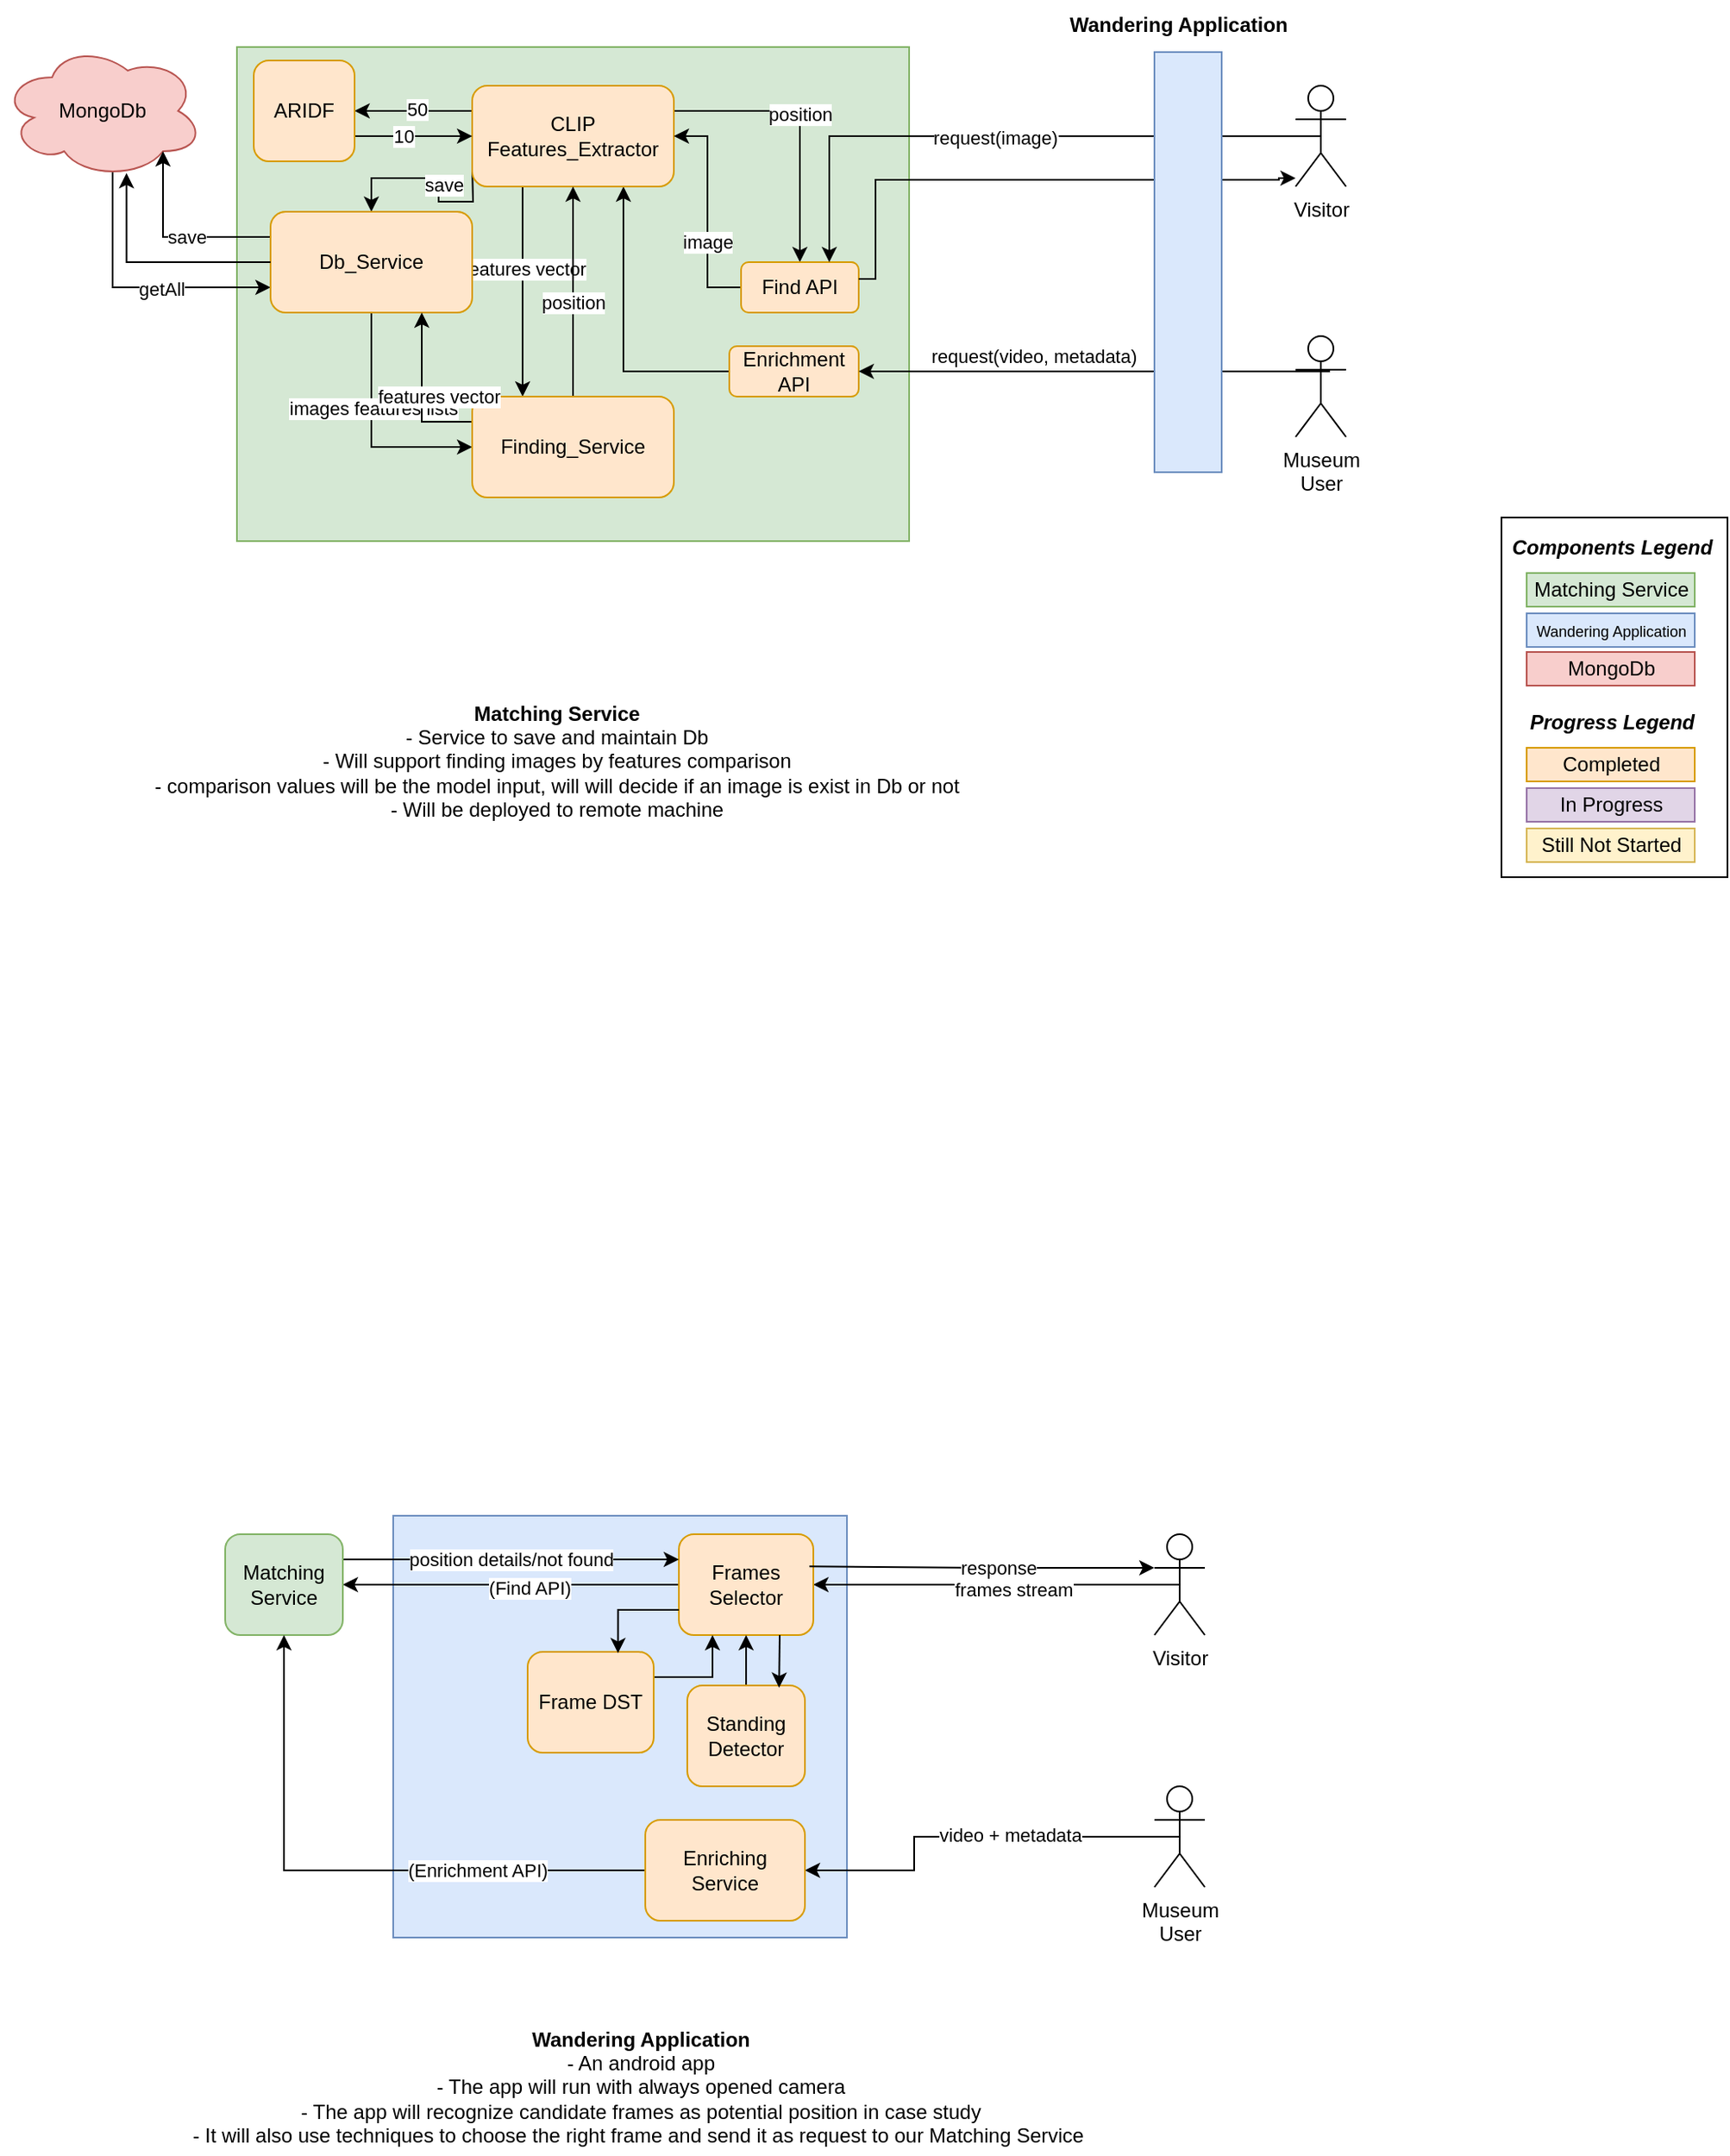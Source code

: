 <mxfile version="24.2.1" type="device">
  <diagram name="Page-1" id="JIaNkgiCzvVeO8p57qoH">
    <mxGraphModel dx="454" dy="276" grid="1" gridSize="10" guides="1" tooltips="1" connect="1" arrows="1" fold="1" page="1" pageScale="1" pageWidth="1100" pageHeight="850" math="0" shadow="0">
      <root>
        <mxCell id="0" />
        <mxCell id="1" parent="0" />
        <mxCell id="aAx3geAPwPNtpEpLxKi6-29" value="" style="rounded=0;whiteSpace=wrap;html=1;" parent="1" vertex="1">
          <mxGeometry x="922.5" y="376" width="134.5" height="214" as="geometry" />
        </mxCell>
        <mxCell id="SWO4_CQ2K6IpAY5ICTvV-1" value="" style="rounded=0;whiteSpace=wrap;html=1;fillColor=#d5e8d4;strokeColor=#82b366;" parent="1" vertex="1">
          <mxGeometry x="170" y="96" width="400" height="294" as="geometry" />
        </mxCell>
        <mxCell id="jeYrzgL52TKZ-cJUXlaM-22" style="edgeStyle=orthogonalEdgeStyle;rounded=0;orthogonalLoop=1;jettySize=auto;html=1;exitX=0;exitY=0.5;exitDx=0;exitDy=0;entryX=0.75;entryY=1;entryDx=0;entryDy=0;" parent="1" source="SWO4_CQ2K6IpAY5ICTvV-2" target="SWO4_CQ2K6IpAY5ICTvV-3" edge="1">
          <mxGeometry relative="1" as="geometry" />
        </mxCell>
        <mxCell id="SWO4_CQ2K6IpAY5ICTvV-2" value="Enrichment API" style="rounded=1;whiteSpace=wrap;html=1;fillColor=#ffe6cc;strokeColor=#d79b00;" parent="1" vertex="1">
          <mxGeometry x="463" y="274" width="77" height="30" as="geometry" />
        </mxCell>
        <mxCell id="jeYrzgL52TKZ-cJUXlaM-16" style="edgeStyle=orthogonalEdgeStyle;rounded=0;orthogonalLoop=1;jettySize=auto;html=1;exitX=0;exitY=0.75;exitDx=0;exitDy=0;entryX=0.5;entryY=0;entryDx=0;entryDy=0;" parent="1" target="jeYrzgL52TKZ-cJUXlaM-14" edge="1">
          <mxGeometry relative="1" as="geometry">
            <mxPoint x="310" y="167" as="sourcePoint" />
            <mxPoint x="250" y="190" as="targetPoint" />
          </mxGeometry>
        </mxCell>
        <mxCell id="jeYrzgL52TKZ-cJUXlaM-17" value="save" style="edgeLabel;html=1;align=center;verticalAlign=middle;resizable=0;points=[];" parent="jeYrzgL52TKZ-cJUXlaM-16" vertex="1" connectable="0">
          <mxGeometry x="-0.099" y="-3" relative="1" as="geometry">
            <mxPoint as="offset" />
          </mxGeometry>
        </mxCell>
        <mxCell id="jeYrzgL52TKZ-cJUXlaM-28" style="edgeStyle=orthogonalEdgeStyle;rounded=0;orthogonalLoop=1;jettySize=auto;html=1;exitX=0.25;exitY=1;exitDx=0;exitDy=0;entryX=0.25;entryY=0;entryDx=0;entryDy=0;" parent="1" source="SWO4_CQ2K6IpAY5ICTvV-3" target="jeYrzgL52TKZ-cJUXlaM-23" edge="1">
          <mxGeometry relative="1" as="geometry" />
        </mxCell>
        <mxCell id="jeYrzgL52TKZ-cJUXlaM-29" value="features vector" style="edgeLabel;html=1;align=center;verticalAlign=middle;resizable=0;points=[];" parent="jeYrzgL52TKZ-cJUXlaM-28" vertex="1" connectable="0">
          <mxGeometry x="-0.225" y="1" relative="1" as="geometry">
            <mxPoint as="offset" />
          </mxGeometry>
        </mxCell>
        <mxCell id="aAx3geAPwPNtpEpLxKi6-23" style="edgeStyle=orthogonalEdgeStyle;rounded=0;orthogonalLoop=1;jettySize=auto;html=1;exitX=0;exitY=0.25;exitDx=0;exitDy=0;entryX=1;entryY=0.5;entryDx=0;entryDy=0;" parent="1" source="SWO4_CQ2K6IpAY5ICTvV-3" target="aAx3geAPwPNtpEpLxKi6-22" edge="1">
          <mxGeometry relative="1" as="geometry" />
        </mxCell>
        <mxCell id="X_xKO3n0p7QFG6H8g7f4-1" value="50" style="edgeLabel;html=1;align=center;verticalAlign=middle;resizable=0;points=[];" parent="aAx3geAPwPNtpEpLxKi6-23" vertex="1" connectable="0">
          <mxGeometry x="-0.037" y="-1" relative="1" as="geometry">
            <mxPoint as="offset" />
          </mxGeometry>
        </mxCell>
        <mxCell id="TtYh_yKNOY4xhojrQG97-11" style="edgeStyle=orthogonalEdgeStyle;rounded=0;orthogonalLoop=1;jettySize=auto;html=1;exitX=1;exitY=0.25;exitDx=0;exitDy=0;entryX=0.5;entryY=0;entryDx=0;entryDy=0;" edge="1" parent="1" source="SWO4_CQ2K6IpAY5ICTvV-3" target="jeYrzgL52TKZ-cJUXlaM-1">
          <mxGeometry relative="1" as="geometry" />
        </mxCell>
        <mxCell id="TtYh_yKNOY4xhojrQG97-14" value="position" style="edgeLabel;html=1;align=center;verticalAlign=middle;resizable=0;points=[];" vertex="1" connectable="0" parent="TtYh_yKNOY4xhojrQG97-11">
          <mxGeometry x="-0.075" relative="1" as="geometry">
            <mxPoint as="offset" />
          </mxGeometry>
        </mxCell>
        <mxCell id="SWO4_CQ2K6IpAY5ICTvV-3" value="&lt;div&gt;CLIP&lt;/div&gt;Features_Extractor" style="rounded=1;whiteSpace=wrap;html=1;fillColor=#ffe6cc;strokeColor=#d79b00;" parent="1" vertex="1">
          <mxGeometry x="310" y="119" width="120" height="60" as="geometry" />
        </mxCell>
        <mxCell id="jeYrzgL52TKZ-cJUXlaM-26" style="edgeStyle=orthogonalEdgeStyle;rounded=0;orthogonalLoop=1;jettySize=auto;html=1;exitX=0;exitY=0.5;exitDx=0;exitDy=0;entryX=1;entryY=0.5;entryDx=0;entryDy=0;" parent="1" source="jeYrzgL52TKZ-cJUXlaM-1" target="SWO4_CQ2K6IpAY5ICTvV-3" edge="1">
          <mxGeometry relative="1" as="geometry" />
        </mxCell>
        <mxCell id="jeYrzgL52TKZ-cJUXlaM-27" value="image" style="edgeLabel;html=1;align=center;verticalAlign=middle;resizable=0;points=[];" parent="jeYrzgL52TKZ-cJUXlaM-26" vertex="1" connectable="0">
          <mxGeometry x="-0.266" relative="1" as="geometry">
            <mxPoint as="offset" />
          </mxGeometry>
        </mxCell>
        <mxCell id="jeYrzgL52TKZ-cJUXlaM-1" value="Find API" style="rounded=1;whiteSpace=wrap;html=1;fillColor=#ffe6cc;strokeColor=#d79b00;" parent="1" vertex="1">
          <mxGeometry x="470" y="224" width="70" height="30" as="geometry" />
        </mxCell>
        <mxCell id="jeYrzgL52TKZ-cJUXlaM-10" style="edgeStyle=orthogonalEdgeStyle;rounded=0;orthogonalLoop=1;jettySize=auto;html=1;exitX=0;exitY=0.333;exitDx=0;exitDy=0;exitPerimeter=0;entryX=1;entryY=0.5;entryDx=0;entryDy=0;" parent="1" source="jeYrzgL52TKZ-cJUXlaM-3" target="SWO4_CQ2K6IpAY5ICTvV-2" edge="1">
          <mxGeometry relative="1" as="geometry">
            <mxPoint x="871" y="304" as="sourcePoint" />
            <mxPoint x="591" y="306" as="targetPoint" />
            <Array as="points">
              <mxPoint x="820" y="289" />
            </Array>
          </mxGeometry>
        </mxCell>
        <mxCell id="jeYrzgL52TKZ-cJUXlaM-11" value="request(video, metadata)" style="edgeLabel;html=1;align=center;verticalAlign=middle;resizable=0;points=[];" parent="jeYrzgL52TKZ-cJUXlaM-10" vertex="1" connectable="0">
          <mxGeometry x="0.134" y="-1" relative="1" as="geometry">
            <mxPoint x="-27" y="-8" as="offset" />
          </mxGeometry>
        </mxCell>
        <mxCell id="jeYrzgL52TKZ-cJUXlaM-3" value="Museum &lt;br&gt;User" style="shape=umlActor;verticalLabelPosition=bottom;verticalAlign=top;html=1;outlineConnect=0;" parent="1" vertex="1">
          <mxGeometry x="800" y="268" width="30" height="60" as="geometry" />
        </mxCell>
        <mxCell id="jeYrzgL52TKZ-cJUXlaM-8" style="edgeStyle=orthogonalEdgeStyle;rounded=0;orthogonalLoop=1;jettySize=auto;html=1;exitX=0.5;exitY=0.5;exitDx=0;exitDy=0;exitPerimeter=0;entryX=0.75;entryY=0;entryDx=0;entryDy=0;" parent="1" source="jeYrzgL52TKZ-cJUXlaM-4" target="jeYrzgL52TKZ-cJUXlaM-1" edge="1">
          <mxGeometry relative="1" as="geometry" />
        </mxCell>
        <mxCell id="jeYrzgL52TKZ-cJUXlaM-12" value="request(image)" style="edgeLabel;html=1;align=center;verticalAlign=middle;resizable=0;points=[];" parent="jeYrzgL52TKZ-cJUXlaM-8" vertex="1" connectable="0">
          <mxGeometry x="0.058" y="1" relative="1" as="geometry">
            <mxPoint as="offset" />
          </mxGeometry>
        </mxCell>
        <mxCell id="jeYrzgL52TKZ-cJUXlaM-4" value="Visitor" style="shape=umlActor;verticalLabelPosition=bottom;verticalAlign=top;html=1;outlineConnect=0;" parent="1" vertex="1">
          <mxGeometry x="800" y="119" width="30" height="60" as="geometry" />
        </mxCell>
        <mxCell id="leHTt67fQV5-XeI_YN6c-1" style="edgeStyle=orthogonalEdgeStyle;rounded=0;orthogonalLoop=1;jettySize=auto;html=1;exitX=0.55;exitY=0.95;exitDx=0;exitDy=0;exitPerimeter=0;entryX=0;entryY=0.75;entryDx=0;entryDy=0;" parent="1" source="jeYrzgL52TKZ-cJUXlaM-13" target="jeYrzgL52TKZ-cJUXlaM-14" edge="1">
          <mxGeometry relative="1" as="geometry">
            <Array as="points">
              <mxPoint x="96" y="239" />
            </Array>
          </mxGeometry>
        </mxCell>
        <mxCell id="leHTt67fQV5-XeI_YN6c-2" value="getAll" style="edgeLabel;html=1;align=center;verticalAlign=middle;resizable=0;points=[];" parent="leHTt67fQV5-XeI_YN6c-1" vertex="1" connectable="0">
          <mxGeometry x="0.2" y="-1" relative="1" as="geometry">
            <mxPoint as="offset" />
          </mxGeometry>
        </mxCell>
        <mxCell id="jeYrzgL52TKZ-cJUXlaM-13" value="MongoDb" style="ellipse;shape=cloud;whiteSpace=wrap;html=1;fillColor=#f8cecc;strokeColor=#b85450;" parent="1" vertex="1">
          <mxGeometry x="30" y="94" width="120" height="80" as="geometry" />
        </mxCell>
        <mxCell id="jeYrzgL52TKZ-cJUXlaM-18" style="edgeStyle=orthogonalEdgeStyle;rounded=0;orthogonalLoop=1;jettySize=auto;html=1;exitX=0;exitY=0.25;exitDx=0;exitDy=0;entryX=0.8;entryY=0.8;entryDx=0;entryDy=0;entryPerimeter=0;" parent="1" source="jeYrzgL52TKZ-cJUXlaM-14" target="jeYrzgL52TKZ-cJUXlaM-13" edge="1">
          <mxGeometry relative="1" as="geometry" />
        </mxCell>
        <mxCell id="jeYrzgL52TKZ-cJUXlaM-19" value="save" style="edgeLabel;html=1;align=center;verticalAlign=middle;resizable=0;points=[];" parent="jeYrzgL52TKZ-cJUXlaM-18" vertex="1" connectable="0">
          <mxGeometry x="-0.118" relative="1" as="geometry">
            <mxPoint as="offset" />
          </mxGeometry>
        </mxCell>
        <mxCell id="jeYrzgL52TKZ-cJUXlaM-25" style="edgeStyle=orthogonalEdgeStyle;rounded=0;orthogonalLoop=1;jettySize=auto;html=1;exitX=0.5;exitY=1;exitDx=0;exitDy=0;entryX=0;entryY=0.5;entryDx=0;entryDy=0;" parent="1" source="jeYrzgL52TKZ-cJUXlaM-14" target="jeYrzgL52TKZ-cJUXlaM-23" edge="1">
          <mxGeometry relative="1" as="geometry" />
        </mxCell>
        <mxCell id="jeYrzgL52TKZ-cJUXlaM-30" value="images features lists" style="edgeLabel;html=1;align=center;verticalAlign=middle;resizable=0;points=[];" parent="jeYrzgL52TKZ-cJUXlaM-25" vertex="1" connectable="0">
          <mxGeometry x="-0.188" y="1" relative="1" as="geometry">
            <mxPoint as="offset" />
          </mxGeometry>
        </mxCell>
        <mxCell id="jeYrzgL52TKZ-cJUXlaM-14" value="Db_Service" style="rounded=1;whiteSpace=wrap;html=1;fillColor=#ffe6cc;strokeColor=#d79b00;" parent="1" vertex="1">
          <mxGeometry x="190" y="194" width="120" height="60" as="geometry" />
        </mxCell>
        <mxCell id="TtYh_yKNOY4xhojrQG97-12" style="edgeStyle=orthogonalEdgeStyle;rounded=0;orthogonalLoop=1;jettySize=auto;html=1;exitX=0.5;exitY=0;exitDx=0;exitDy=0;entryX=0.5;entryY=1;entryDx=0;entryDy=0;" edge="1" parent="1" source="jeYrzgL52TKZ-cJUXlaM-23" target="SWO4_CQ2K6IpAY5ICTvV-3">
          <mxGeometry relative="1" as="geometry" />
        </mxCell>
        <mxCell id="TtYh_yKNOY4xhojrQG97-13" value="position" style="edgeLabel;html=1;align=center;verticalAlign=middle;resizable=0;points=[];" vertex="1" connectable="0" parent="TtYh_yKNOY4xhojrQG97-12">
          <mxGeometry x="-0.099" relative="1" as="geometry">
            <mxPoint as="offset" />
          </mxGeometry>
        </mxCell>
        <mxCell id="TtYh_yKNOY4xhojrQG97-18" style="edgeStyle=orthogonalEdgeStyle;rounded=0;orthogonalLoop=1;jettySize=auto;html=1;exitX=0;exitY=0.25;exitDx=0;exitDy=0;entryX=0.75;entryY=1;entryDx=0;entryDy=0;" edge="1" parent="1" source="jeYrzgL52TKZ-cJUXlaM-23" target="jeYrzgL52TKZ-cJUXlaM-14">
          <mxGeometry relative="1" as="geometry" />
        </mxCell>
        <mxCell id="jeYrzgL52TKZ-cJUXlaM-23" value="Finding_Service" style="rounded=1;whiteSpace=wrap;html=1;fillColor=#ffe6cc;strokeColor=#d79b00;" parent="1" vertex="1">
          <mxGeometry x="310" y="304" width="120" height="60" as="geometry" />
        </mxCell>
        <mxCell id="jeYrzgL52TKZ-cJUXlaM-31" value="&lt;b&gt;Matching Service&lt;/b&gt;&lt;br&gt;- Service to save and maintain Db&lt;br&gt;- Will support finding images by features comparison&lt;br&gt;- comparison values will be the model input, will will decide if an image is exist in Db or not&lt;br&gt;- Will be deployed to remote machine" style="text;html=1;align=center;verticalAlign=middle;resizable=0;points=[];autosize=1;strokeColor=none;fillColor=none;" parent="1" vertex="1">
          <mxGeometry x="110" y="476" width="500" height="90" as="geometry" />
        </mxCell>
        <mxCell id="aAx3geAPwPNtpEpLxKi6-1" value="&lt;b&gt;Wandering Application&lt;br&gt;&lt;/b&gt;- An android app&lt;br&gt;- The app will run with always opened camera&lt;br&gt;- The app will recognize candidate frames as potential position in case study&lt;br&gt;- It will also use techniques to choose the right frame and send it as request to our Matching Service&amp;nbsp;" style="text;html=1;align=center;verticalAlign=middle;resizable=0;points=[];autosize=1;strokeColor=none;fillColor=none;" parent="1" vertex="1">
          <mxGeometry x="130" y="1270" width="560" height="80" as="geometry" />
        </mxCell>
        <mxCell id="aAx3geAPwPNtpEpLxKi6-3" value="" style="rounded=0;whiteSpace=wrap;html=1;fillColor=#dae8fc;strokeColor=#6c8ebf;" parent="1" vertex="1">
          <mxGeometry x="263" y="970" width="270" height="251" as="geometry" />
        </mxCell>
        <mxCell id="aAx3geAPwPNtpEpLxKi6-5" style="edgeStyle=orthogonalEdgeStyle;rounded=0;orthogonalLoop=1;jettySize=auto;html=1;exitX=0.5;exitY=0.5;exitDx=0;exitDy=0;exitPerimeter=0;entryX=1;entryY=0.5;entryDx=0;entryDy=0;" parent="1" source="aAx3geAPwPNtpEpLxKi6-2" target="aAx3geAPwPNtpEpLxKi6-7" edge="1">
          <mxGeometry relative="1" as="geometry">
            <mxPoint x="613" y="1041" as="targetPoint" />
          </mxGeometry>
        </mxCell>
        <mxCell id="aAx3geAPwPNtpEpLxKi6-6" value="frames stream" style="edgeLabel;html=1;align=center;verticalAlign=middle;resizable=0;points=[];" parent="aAx3geAPwPNtpEpLxKi6-5" vertex="1" connectable="0">
          <mxGeometry x="-0.089" y="-2" relative="1" as="geometry">
            <mxPoint y="5" as="offset" />
          </mxGeometry>
        </mxCell>
        <mxCell id="aAx3geAPwPNtpEpLxKi6-2" value="Visitor" style="shape=umlActor;verticalLabelPosition=bottom;verticalAlign=top;html=1;outlineConnect=0;" parent="1" vertex="1">
          <mxGeometry x="716" y="981" width="30" height="60" as="geometry" />
        </mxCell>
        <mxCell id="aAx3geAPwPNtpEpLxKi6-14" style="edgeStyle=orthogonalEdgeStyle;rounded=0;orthogonalLoop=1;jettySize=auto;html=1;exitX=0;exitY=0.5;exitDx=0;exitDy=0;entryX=1;entryY=0.5;entryDx=0;entryDy=0;" parent="1" source="aAx3geAPwPNtpEpLxKi6-7" target="aAx3geAPwPNtpEpLxKi6-8" edge="1">
          <mxGeometry relative="1" as="geometry" />
        </mxCell>
        <mxCell id="aAx3geAPwPNtpEpLxKi6-18" value="(Find API)" style="edgeLabel;html=1;align=center;verticalAlign=middle;resizable=0;points=[];" parent="aAx3geAPwPNtpEpLxKi6-14" vertex="1" connectable="0">
          <mxGeometry x="-0.108" y="2" relative="1" as="geometry">
            <mxPoint as="offset" />
          </mxGeometry>
        </mxCell>
        <mxCell id="aAx3geAPwPNtpEpLxKi6-7" value="Frames Selector" style="rounded=1;whiteSpace=wrap;html=1;fillColor=#ffe6cc;strokeColor=#d79b00;" parent="1" vertex="1">
          <mxGeometry x="433" y="981" width="80" height="60" as="geometry" />
        </mxCell>
        <mxCell id="TtYh_yKNOY4xhojrQG97-7" style="edgeStyle=orthogonalEdgeStyle;rounded=0;orthogonalLoop=1;jettySize=auto;html=1;exitX=1;exitY=0.25;exitDx=0;exitDy=0;entryX=0;entryY=0.25;entryDx=0;entryDy=0;" edge="1" parent="1" source="aAx3geAPwPNtpEpLxKi6-8" target="aAx3geAPwPNtpEpLxKi6-7">
          <mxGeometry relative="1" as="geometry" />
        </mxCell>
        <mxCell id="TtYh_yKNOY4xhojrQG97-8" value="position details/not found" style="edgeLabel;html=1;align=center;verticalAlign=middle;resizable=0;points=[];" vertex="1" connectable="0" parent="TtYh_yKNOY4xhojrQG97-7">
          <mxGeometry x="-0.004" relative="1" as="geometry">
            <mxPoint as="offset" />
          </mxGeometry>
        </mxCell>
        <mxCell id="aAx3geAPwPNtpEpLxKi6-8" value="Matching Service" style="rounded=1;whiteSpace=wrap;html=1;fillColor=#d5e8d4;strokeColor=#82b366;" parent="1" vertex="1">
          <mxGeometry x="163" y="981" width="70" height="60" as="geometry" />
        </mxCell>
        <mxCell id="aAx3geAPwPNtpEpLxKi6-10" style="edgeStyle=orthogonalEdgeStyle;rounded=0;orthogonalLoop=1;jettySize=auto;html=1;exitX=0.5;exitY=0;exitDx=0;exitDy=0;entryX=0.5;entryY=1;entryDx=0;entryDy=0;" parent="1" source="aAx3geAPwPNtpEpLxKi6-9" target="aAx3geAPwPNtpEpLxKi6-7" edge="1">
          <mxGeometry relative="1" as="geometry" />
        </mxCell>
        <mxCell id="aAx3geAPwPNtpEpLxKi6-9" value="Standing Detector" style="rounded=1;whiteSpace=wrap;html=1;fillColor=#ffe6cc;strokeColor=#d79b00;" parent="1" vertex="1">
          <mxGeometry x="438" y="1071" width="70" height="60" as="geometry" />
        </mxCell>
        <mxCell id="aAx3geAPwPNtpEpLxKi6-12" style="edgeStyle=orthogonalEdgeStyle;rounded=0;orthogonalLoop=1;jettySize=auto;html=1;exitX=1;exitY=0.25;exitDx=0;exitDy=0;entryX=0.25;entryY=1;entryDx=0;entryDy=0;" parent="1" source="aAx3geAPwPNtpEpLxKi6-11" target="aAx3geAPwPNtpEpLxKi6-7" edge="1">
          <mxGeometry relative="1" as="geometry" />
        </mxCell>
        <mxCell id="aAx3geAPwPNtpEpLxKi6-11" value="Frame DST" style="rounded=1;whiteSpace=wrap;html=1;fillColor=#ffe6cc;strokeColor=#d79b00;" parent="1" vertex="1">
          <mxGeometry x="343" y="1051" width="75" height="60" as="geometry" />
        </mxCell>
        <mxCell id="aAx3geAPwPNtpEpLxKi6-17" style="edgeStyle=orthogonalEdgeStyle;rounded=0;orthogonalLoop=1;jettySize=auto;html=1;exitX=0.5;exitY=0.5;exitDx=0;exitDy=0;exitPerimeter=0;entryX=1;entryY=0.5;entryDx=0;entryDy=0;" parent="1" source="aAx3geAPwPNtpEpLxKi6-15" target="aAx3geAPwPNtpEpLxKi6-16" edge="1">
          <mxGeometry relative="1" as="geometry">
            <Array as="points">
              <mxPoint x="573" y="1161" />
              <mxPoint x="573" y="1181" />
            </Array>
          </mxGeometry>
        </mxCell>
        <mxCell id="aAx3geAPwPNtpEpLxKi6-21" value="video + metadata" style="edgeLabel;html=1;align=center;verticalAlign=middle;resizable=0;points=[];" parent="aAx3geAPwPNtpEpLxKi6-17" vertex="1" connectable="0">
          <mxGeometry x="-0.169" y="-1" relative="1" as="geometry">
            <mxPoint as="offset" />
          </mxGeometry>
        </mxCell>
        <mxCell id="aAx3geAPwPNtpEpLxKi6-15" value="Museum &lt;br&gt;User" style="shape=umlActor;verticalLabelPosition=bottom;verticalAlign=top;html=1;outlineConnect=0;" parent="1" vertex="1">
          <mxGeometry x="716" y="1131" width="30" height="60" as="geometry" />
        </mxCell>
        <mxCell id="aAx3geAPwPNtpEpLxKi6-19" style="edgeStyle=orthogonalEdgeStyle;rounded=0;orthogonalLoop=1;jettySize=auto;html=1;exitX=0;exitY=0.5;exitDx=0;exitDy=0;entryX=0.5;entryY=1;entryDx=0;entryDy=0;" parent="1" source="aAx3geAPwPNtpEpLxKi6-16" target="aAx3geAPwPNtpEpLxKi6-8" edge="1">
          <mxGeometry relative="1" as="geometry" />
        </mxCell>
        <mxCell id="aAx3geAPwPNtpEpLxKi6-20" value="(Enrichment API)" style="edgeLabel;html=1;align=center;verticalAlign=middle;resizable=0;points=[];" parent="aAx3geAPwPNtpEpLxKi6-19" vertex="1" connectable="0">
          <mxGeometry x="-0.435" relative="1" as="geometry">
            <mxPoint as="offset" />
          </mxGeometry>
        </mxCell>
        <mxCell id="aAx3geAPwPNtpEpLxKi6-16" value="Enriching Service" style="rounded=1;whiteSpace=wrap;html=1;fillColor=#ffe6cc;strokeColor=#d79b00;" parent="1" vertex="1">
          <mxGeometry x="413" y="1151" width="95" height="60" as="geometry" />
        </mxCell>
        <mxCell id="aAx3geAPwPNtpEpLxKi6-24" style="edgeStyle=orthogonalEdgeStyle;rounded=0;orthogonalLoop=1;jettySize=auto;html=1;exitX=1;exitY=0.75;exitDx=0;exitDy=0;entryX=0;entryY=0.5;entryDx=0;entryDy=0;" parent="1" source="aAx3geAPwPNtpEpLxKi6-22" target="SWO4_CQ2K6IpAY5ICTvV-3" edge="1">
          <mxGeometry relative="1" as="geometry" />
        </mxCell>
        <mxCell id="X_xKO3n0p7QFG6H8g7f4-2" value="10" style="edgeLabel;html=1;align=center;verticalAlign=middle;resizable=0;points=[];" parent="aAx3geAPwPNtpEpLxKi6-24" vertex="1" connectable="0">
          <mxGeometry x="-0.192" relative="1" as="geometry">
            <mxPoint as="offset" />
          </mxGeometry>
        </mxCell>
        <mxCell id="aAx3geAPwPNtpEpLxKi6-22" value="ARIDF" style="rounded=1;whiteSpace=wrap;html=1;fillColor=#ffe6cc;strokeColor=#d79b00;" parent="1" vertex="1">
          <mxGeometry x="180" y="104" width="60" height="60" as="geometry" />
        </mxCell>
        <mxCell id="aAx3geAPwPNtpEpLxKi6-25" value="Matching Service" style="rounded=0;whiteSpace=wrap;html=1;fillColor=#d5e8d4;strokeColor=#82b366;" parent="1" vertex="1">
          <mxGeometry x="937.5" y="409" width="100" height="20" as="geometry" />
        </mxCell>
        <mxCell id="aAx3geAPwPNtpEpLxKi6-26" value="&lt;span style=&quot;border-color: var(--border-color);&quot;&gt;&lt;font style=&quot;font-size: 9px;&quot;&gt;Wandering Application&lt;/font&gt;&lt;/span&gt;" style="rounded=0;whiteSpace=wrap;html=1;fillColor=#dae8fc;strokeColor=#6c8ebf;" parent="1" vertex="1">
          <mxGeometry x="937.5" y="433" width="100" height="20" as="geometry" />
        </mxCell>
        <mxCell id="aAx3geAPwPNtpEpLxKi6-27" value="MongoDb" style="rounded=0;whiteSpace=wrap;html=1;fillColor=#f8cecc;strokeColor=#b85450;" parent="1" vertex="1">
          <mxGeometry x="937.5" y="456" width="100" height="20" as="geometry" />
        </mxCell>
        <mxCell id="aAx3geAPwPNtpEpLxKi6-28" value="&lt;b&gt;&lt;i&gt;Components Legend&lt;/i&gt;&lt;/b&gt;" style="text;html=1;align=center;verticalAlign=middle;resizable=0;points=[];autosize=1;strokeColor=none;fillColor=none;" parent="1" vertex="1">
          <mxGeometry x="917.5" y="379" width="140" height="30" as="geometry" />
        </mxCell>
        <mxCell id="aAx3geAPwPNtpEpLxKi6-30" value="Completed" style="rounded=0;whiteSpace=wrap;html=1;fillColor=#ffe6cc;strokeColor=#d79b00;" parent="1" vertex="1">
          <mxGeometry x="937.5" y="513" width="100" height="20" as="geometry" />
        </mxCell>
        <mxCell id="aAx3geAPwPNtpEpLxKi6-31" value="In Progress" style="rounded=0;whiteSpace=wrap;html=1;fillColor=#e1d5e7;strokeColor=#9673a6;" parent="1" vertex="1">
          <mxGeometry x="937.5" y="537" width="100" height="20" as="geometry" />
        </mxCell>
        <mxCell id="aAx3geAPwPNtpEpLxKi6-32" value="Still Not Started" style="rounded=0;whiteSpace=wrap;html=1;fillColor=#fff2cc;strokeColor=#d6b656;" parent="1" vertex="1">
          <mxGeometry x="937.5" y="561" width="100" height="20" as="geometry" />
        </mxCell>
        <mxCell id="aAx3geAPwPNtpEpLxKi6-33" value="&lt;b&gt;&lt;i&gt;Progress Legend&lt;/i&gt;&lt;/b&gt;" style="text;html=1;align=center;verticalAlign=middle;resizable=0;points=[];autosize=1;strokeColor=none;fillColor=none;" parent="1" vertex="1">
          <mxGeometry x="927.5" y="483" width="120" height="30" as="geometry" />
        </mxCell>
        <mxCell id="TtYh_yKNOY4xhojrQG97-4" style="edgeStyle=orthogonalEdgeStyle;rounded=0;orthogonalLoop=1;jettySize=auto;html=1;exitX=0;exitY=0.333;exitDx=0;exitDy=0;exitPerimeter=0;entryX=0.971;entryY=0.319;entryDx=0;entryDy=0;entryPerimeter=0;endArrow=none;endFill=0;startArrow=classic;startFill=1;" edge="1" parent="1" source="aAx3geAPwPNtpEpLxKi6-2" target="aAx3geAPwPNtpEpLxKi6-7">
          <mxGeometry relative="1" as="geometry" />
        </mxCell>
        <mxCell id="TtYh_yKNOY4xhojrQG97-6" value="response" style="edgeLabel;html=1;align=center;verticalAlign=middle;resizable=0;points=[];" vertex="1" connectable="0" parent="TtYh_yKNOY4xhojrQG97-4">
          <mxGeometry x="-0.091" relative="1" as="geometry">
            <mxPoint as="offset" />
          </mxGeometry>
        </mxCell>
        <mxCell id="TtYh_yKNOY4xhojrQG97-9" style="edgeStyle=orthogonalEdgeStyle;rounded=0;orthogonalLoop=1;jettySize=auto;html=1;exitX=0.75;exitY=1;exitDx=0;exitDy=0;entryX=0.78;entryY=0.022;entryDx=0;entryDy=0;entryPerimeter=0;" edge="1" parent="1" source="aAx3geAPwPNtpEpLxKi6-7" target="aAx3geAPwPNtpEpLxKi6-9">
          <mxGeometry relative="1" as="geometry" />
        </mxCell>
        <mxCell id="TtYh_yKNOY4xhojrQG97-10" style="edgeStyle=orthogonalEdgeStyle;rounded=0;orthogonalLoop=1;jettySize=auto;html=1;exitX=0;exitY=0.75;exitDx=0;exitDy=0;entryX=0.717;entryY=0.013;entryDx=0;entryDy=0;entryPerimeter=0;" edge="1" parent="1" source="aAx3geAPwPNtpEpLxKi6-7" target="aAx3geAPwPNtpEpLxKi6-11">
          <mxGeometry relative="1" as="geometry" />
        </mxCell>
        <mxCell id="TtYh_yKNOY4xhojrQG97-15" style="edgeStyle=orthogonalEdgeStyle;rounded=0;orthogonalLoop=1;jettySize=auto;html=1;exitX=1;exitY=0.5;exitDx=0;exitDy=0;" edge="1" parent="1" target="jeYrzgL52TKZ-cJUXlaM-4">
          <mxGeometry relative="1" as="geometry">
            <mxPoint x="540" y="234" as="sourcePoint" />
            <mxPoint x="800" y="174" as="targetPoint" />
            <Array as="points">
              <mxPoint x="550" y="234" />
              <mxPoint x="550" y="175" />
              <mxPoint x="790" y="175" />
              <mxPoint x="790" y="174" />
            </Array>
          </mxGeometry>
        </mxCell>
        <mxCell id="TtYh_yKNOY4xhojrQG97-16" value="" style="rounded=0;whiteSpace=wrap;html=1;fillColor=#dae8fc;strokeColor=#6c8ebf;" vertex="1" parent="1">
          <mxGeometry x="716" y="99" width="40" height="250" as="geometry" />
        </mxCell>
        <mxCell id="TtYh_yKNOY4xhojrQG97-17" value="&lt;b&gt;Wandering Application&lt;/b&gt;" style="text;html=1;align=center;verticalAlign=middle;resizable=0;points=[];autosize=1;strokeColor=none;fillColor=none;" vertex="1" parent="1">
          <mxGeometry x="655" y="68" width="150" height="30" as="geometry" />
        </mxCell>
        <mxCell id="TtYh_yKNOY4xhojrQG97-20" style="edgeStyle=orthogonalEdgeStyle;rounded=0;orthogonalLoop=1;jettySize=auto;html=1;exitX=0;exitY=0.5;exitDx=0;exitDy=0;entryX=0.619;entryY=0.963;entryDx=0;entryDy=0;entryPerimeter=0;" edge="1" parent="1" source="jeYrzgL52TKZ-cJUXlaM-14" target="jeYrzgL52TKZ-cJUXlaM-13">
          <mxGeometry relative="1" as="geometry" />
        </mxCell>
        <mxCell id="TtYh_yKNOY4xhojrQG97-21" value="features vector" style="edgeLabel;html=1;align=center;verticalAlign=middle;resizable=0;points=[];" vertex="1" connectable="0" parent="1">
          <mxGeometry x="290" y="303.333" as="geometry" />
        </mxCell>
      </root>
    </mxGraphModel>
  </diagram>
</mxfile>
